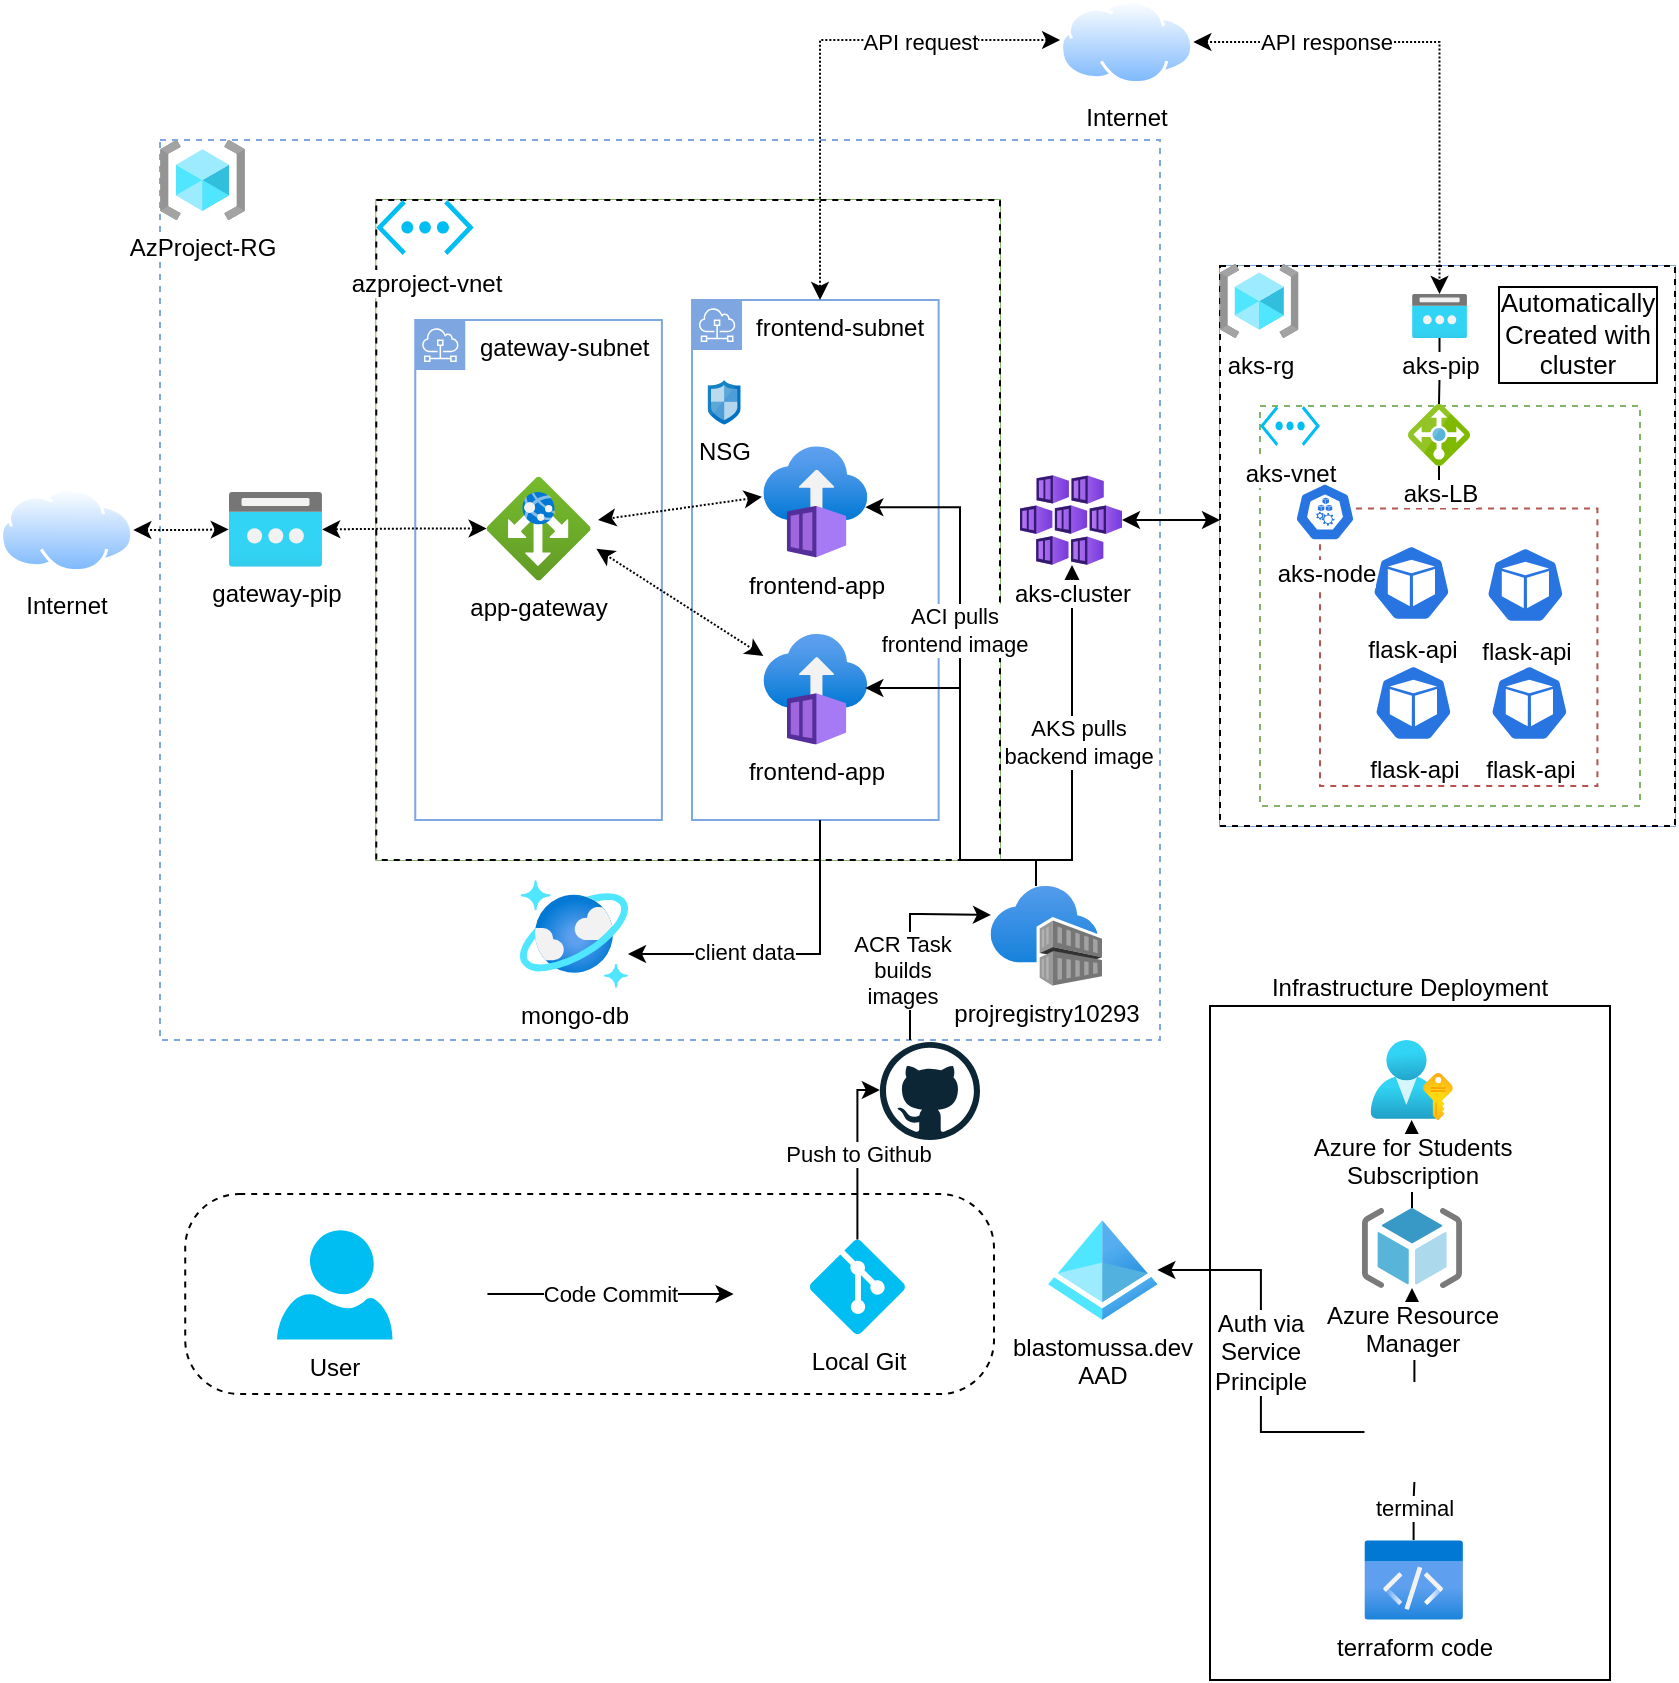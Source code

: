 <mxfile version="20.3.0" type="device"><diagram id="TrvKpgeCQtAi54SfSCL_" name="Page-1"><mxGraphModel dx="1234" dy="794" grid="1" gridSize="10" guides="1" tooltips="1" connect="1" arrows="1" fold="1" page="1" pageScale="1" pageWidth="850" pageHeight="1100" math="0" shadow="0"><root><mxCell id="0"/><mxCell id="1" parent="0"/><mxCell id="jleb6WEQnlm4G8EkcGqq-151" value="Infrastructure Deployment" style="rounded=0;whiteSpace=wrap;html=1;labelBackgroundColor=default;labelBorderColor=none;fontSize=12;labelPosition=center;verticalLabelPosition=top;align=center;verticalAlign=bottom;" parent="1" vertex="1"><mxGeometry x="605" y="583" width="200" height="337" as="geometry"/></mxCell><mxCell id="jleb6WEQnlm4G8EkcGqq-28" value="" style="rounded=0;whiteSpace=wrap;html=1;dashed=1;labelBorderColor=none;strokeColor=#7EA6E0;" parent="1" vertex="1"><mxGeometry x="80" y="150" width="500" height="450" as="geometry"/></mxCell><mxCell id="jleb6WEQnlm4G8EkcGqq-134" style="edgeStyle=orthogonalEdgeStyle;rounded=0;orthogonalLoop=1;jettySize=auto;html=1;entryX=0.004;entryY=0.29;entryDx=0;entryDy=0;entryPerimeter=0;startArrow=none;startFill=0;endArrow=classic;endFill=1;exitX=0.75;exitY=1;exitDx=0;exitDy=0;" parent="1" source="jleb6WEQnlm4G8EkcGqq-28" target="jleb6WEQnlm4G8EkcGqq-1" edge="1"><mxGeometry relative="1" as="geometry"><Array as="points"><mxPoint x="455" y="537"/><mxPoint x="460" y="537"/></Array></mxGeometry></mxCell><mxCell id="jleb6WEQnlm4G8EkcGqq-155" value="ACR Task&lt;br style=&quot;font-size: 11px;&quot;&gt;builds&lt;br style=&quot;font-size: 11px;&quot;&gt;images" style="edgeLabel;html=1;align=center;verticalAlign=middle;resizable=0;points=[];fontSize=11;" parent="jleb6WEQnlm4G8EkcGqq-134" vertex="1" connectable="0"><mxGeometry x="-0.118" y="1" relative="1" as="geometry"><mxPoint x="-3" y="10" as="offset"/></mxGeometry></mxCell><mxCell id="jleb6WEQnlm4G8EkcGqq-8" value="Internet" style="aspect=fixed;perimeter=ellipsePerimeter;html=1;align=center;shadow=0;dashed=0;spacingTop=3;image;image=img/lib/active_directory/internet_cloud.svg;" parent="1" vertex="1"><mxGeometry y="324" width="66.67" height="42" as="geometry"/></mxCell><mxCell id="jleb6WEQnlm4G8EkcGqq-21" value="" style="group" parent="1" vertex="1" connectable="0"><mxGeometry x="92.61" y="677" width="404.39" height="100" as="geometry"/></mxCell><mxCell id="jleb6WEQnlm4G8EkcGqq-24" value="" style="group" parent="jleb6WEQnlm4G8EkcGqq-21" vertex="1" connectable="0"><mxGeometry width="404.39" height="100" as="geometry"/></mxCell><mxCell id="jleb6WEQnlm4G8EkcGqq-125" value="" style="group" parent="jleb6WEQnlm4G8EkcGqq-24" vertex="1" connectable="0"><mxGeometry width="404.39" height="100" as="geometry"/></mxCell><mxCell id="jleb6WEQnlm4G8EkcGqq-17" value="" style="rounded=1;whiteSpace=wrap;html=1;dashed=1;arcSize=27;" parent="jleb6WEQnlm4G8EkcGqq-125" vertex="1"><mxGeometry width="404.39" height="100" as="geometry"/></mxCell><mxCell id="jleb6WEQnlm4G8EkcGqq-20" value="Local Git" style="verticalLabelPosition=bottom;html=1;verticalAlign=top;align=center;strokeColor=none;fillColor=#00BEF2;shape=mxgraph.azure.git_repository;dashed=1;" parent="jleb6WEQnlm4G8EkcGqq-125" vertex="1"><mxGeometry x="312.17" y="22.73" width="47.83" height="47.27" as="geometry"/></mxCell><mxCell id="jleb6WEQnlm4G8EkcGqq-19" value="Code Commit" style="endArrow=classic;html=1;rounded=0;" parent="jleb6WEQnlm4G8EkcGqq-125" edge="1"><mxGeometry width="50" height="50" relative="1" as="geometry"><mxPoint x="151.106" y="50" as="sourcePoint"/><mxPoint x="274.196" y="50.0" as="targetPoint"/></mxGeometry></mxCell><mxCell id="jleb6WEQnlm4G8EkcGqq-18" value="User" style="verticalLabelPosition=bottom;html=1;verticalAlign=top;align=center;strokeColor=none;fillColor=#00BEF2;shape=mxgraph.azure.user;dashed=1;" parent="jleb6WEQnlm4G8EkcGqq-125" vertex="1"><mxGeometry x="45.867" y="18.182" width="57.77" height="54.545" as="geometry"/></mxCell><mxCell id="jleb6WEQnlm4G8EkcGqq-110" value="Push to Github" style="edgeStyle=orthogonalEdgeStyle;rounded=0;orthogonalLoop=1;jettySize=auto;html=1;" parent="1" source="jleb6WEQnlm4G8EkcGqq-20" target="jleb6WEQnlm4G8EkcGqq-7" edge="1"><mxGeometry relative="1" as="geometry"><Array as="points"><mxPoint x="455" y="625"/></Array></mxGeometry></mxCell><mxCell id="jleb6WEQnlm4G8EkcGqq-119" value="Internet" style="aspect=fixed;perimeter=ellipsePerimeter;html=1;align=center;shadow=0;dashed=0;spacingTop=3;image;image=img/lib/active_directory/internet_cloud.svg;" parent="1" vertex="1"><mxGeometry x="530" y="80" width="66.67" height="42" as="geometry"/></mxCell><mxCell id="jleb6WEQnlm4G8EkcGqq-33" value="" style="group;labelBorderColor=none;fillColor=none;strokeColor=#82b366;" parent="1" vertex="1" connectable="0"><mxGeometry x="188.14" y="180" width="311.86" height="330" as="geometry"/></mxCell><mxCell id="jleb6WEQnlm4G8EkcGqq-37" value="" style="group" parent="jleb6WEQnlm4G8EkcGqq-33" vertex="1" connectable="0"><mxGeometry width="311.86" height="330" as="geometry"/></mxCell><mxCell id="jleb6WEQnlm4G8EkcGqq-32" value="" style="rounded=0;whiteSpace=wrap;html=1;dashed=1;labelBackgroundColor=#D4E1F5;labelBorderColor=none;" parent="jleb6WEQnlm4G8EkcGqq-37" vertex="1"><mxGeometry width="311.86" height="330" as="geometry"/></mxCell><mxCell id="jleb6WEQnlm4G8EkcGqq-31" value="gateway-subnet" style="sketch=0;outlineConnect=0;gradientColor=none;html=1;whiteSpace=wrap;fontSize=12;fontStyle=0;shape=mxgraph.aws4.group;grIcon=mxgraph.aws4.group_subnet;strokeColor=#7EA6E0;fillColor=none;verticalAlign=top;align=left;spacingLeft=30;fontColor=#000000;dashed=0;" parent="jleb6WEQnlm4G8EkcGqq-37" vertex="1"><mxGeometry x="19.491" y="60" width="123.311" height="250" as="geometry"/></mxCell><mxCell id="jleb6WEQnlm4G8EkcGqq-5" value="app-gateway" style="aspect=fixed;html=1;points=[];align=center;image;fontSize=12;image=img/lib/azure2/networking/Application_Gateways.svg;" parent="jleb6WEQnlm4G8EkcGqq-37" vertex="1"><mxGeometry x="55.161" y="138.333" width="51.977" height="51.977" as="geometry"/></mxCell><mxCell id="jleb6WEQnlm4G8EkcGqq-11" value="azproject-vnet" style="verticalLabelPosition=bottom;html=1;verticalAlign=top;align=center;strokeColor=none;fillColor=#00BEF2;shape=mxgraph.azure.virtual_network;pointerEvents=1;labelBackgroundColor=default;" parent="jleb6WEQnlm4G8EkcGqq-37" vertex="1"><mxGeometry width="48.728" height="27.5" as="geometry"/></mxCell><mxCell id="jleb6WEQnlm4G8EkcGqq-30" value="frontend-subnet" style="sketch=0;outlineConnect=0;gradientColor=none;html=1;whiteSpace=wrap;fontSize=12;fontStyle=0;shape=mxgraph.aws4.group;grIcon=mxgraph.aws4.group_subnet;strokeColor=#7EA6E0;fillColor=none;verticalAlign=top;align=left;spacingLeft=30;fontColor=#000000;dashed=0;" parent="jleb6WEQnlm4G8EkcGqq-33" vertex="1"><mxGeometry x="157.879" y="50" width="123.311" height="260" as="geometry"/></mxCell><mxCell id="jleb6WEQnlm4G8EkcGqq-3" value="frontend-app" style="aspect=fixed;html=1;points=[];align=center;image;fontSize=12;image=img/lib/azure2/containers/Container_Instances.svg;" parent="jleb6WEQnlm4G8EkcGqq-33" vertex="1"><mxGeometry x="193.543" y="122.923" width="51.977" height="56.037" as="geometry"/></mxCell><mxCell id="jleb6WEQnlm4G8EkcGqq-9" value="NSG" style="sketch=0;aspect=fixed;html=1;points=[];align=center;image;fontSize=12;image=img/lib/mscae/Network_Security_Groups_Classic.svg;" parent="jleb6WEQnlm4G8EkcGqq-33" vertex="1"><mxGeometry x="165.679" y="90.003" width="16.527" height="22.334" as="geometry"/></mxCell><mxCell id="jleb6WEQnlm4G8EkcGqq-2" value="frontend-app" style="aspect=fixed;html=1;points=[];align=center;image;fontSize=12;image=img/lib/azure2/compute/Container_Instances.svg;" parent="jleb6WEQnlm4G8EkcGqq-33" vertex="1"><mxGeometry x="193.542" y="217.003" width="51.977" height="55.225" as="geometry"/></mxCell><mxCell id="jleb6WEQnlm4G8EkcGqq-114" value="" style="endArrow=classic;html=1;rounded=0;exitX=-0.014;exitY=0.455;exitDx=0;exitDy=0;exitPerimeter=0;endFill=1;startArrow=classic;startFill=1;dashed=1;dashPattern=1 1;" parent="jleb6WEQnlm4G8EkcGqq-33" source="jleb6WEQnlm4G8EkcGqq-3" edge="1"><mxGeometry width="50" height="50" relative="1" as="geometry"><mxPoint x="200.101" y="210" as="sourcePoint"/><mxPoint x="110.884" y="160" as="targetPoint"/></mxGeometry></mxCell><mxCell id="jleb6WEQnlm4G8EkcGqq-115" value="" style="endArrow=classic;html=1;rounded=0;entryX=1.056;entryY=0.694;entryDx=0;entryDy=0;entryPerimeter=0;startArrow=classic;startFill=1;endFill=1;dashed=1;dashPattern=1 1;" parent="jleb6WEQnlm4G8EkcGqq-33" source="jleb6WEQnlm4G8EkcGqq-2" target="jleb6WEQnlm4G8EkcGqq-5" edge="1"><mxGeometry width="50" height="50" relative="1" as="geometry"><mxPoint x="199.024" y="190.764" as="sourcePoint"/><mxPoint x="112.826" y="204.677" as="targetPoint"/></mxGeometry></mxCell><mxCell id="jleb6WEQnlm4G8EkcGqq-6" value="mongo-db" style="aspect=fixed;html=1;points=[];align=center;image;fontSize=12;image=img/lib/azure2/databases/Azure_Cosmos_DB.svg;" parent="1" vertex="1"><mxGeometry x="260" y="520" width="54" height="54" as="geometry"/></mxCell><mxCell id="jleb6WEQnlm4G8EkcGqq-14" value="gateway-pip" style="aspect=fixed;html=1;points=[];align=center;image;fontSize=12;image=img/lib/azure2/networking/Public_IP_Addresses.svg;" parent="1" vertex="1"><mxGeometry x="114.389" y="326" width="46.698" height="37.358" as="geometry"/></mxCell><mxCell id="jleb6WEQnlm4G8EkcGqq-112" value="" style="edgeStyle=orthogonalEdgeStyle;rounded=0;orthogonalLoop=1;jettySize=auto;html=1;" parent="1" source="jleb6WEQnlm4G8EkcGqq-30" target="jleb6WEQnlm4G8EkcGqq-6" edge="1"><mxGeometry relative="1" as="geometry"><Array as="points"><mxPoint x="410" y="557"/></Array></mxGeometry></mxCell><mxCell id="jleb6WEQnlm4G8EkcGqq-156" value="client data" style="edgeLabel;html=1;align=center;verticalAlign=middle;resizable=0;points=[];fontSize=11;" parent="jleb6WEQnlm4G8EkcGqq-112" vertex="1" connectable="0"><mxGeometry x="-0.079" y="-1" relative="1" as="geometry"><mxPoint x="-30" as="offset"/></mxGeometry></mxCell><mxCell id="jleb6WEQnlm4G8EkcGqq-136" style="edgeStyle=orthogonalEdgeStyle;rounded=0;orthogonalLoop=1;jettySize=auto;html=1;entryX=0.981;entryY=0.547;entryDx=0;entryDy=0;entryPerimeter=0;startArrow=none;startFill=0;endArrow=classic;endFill=1;" parent="1" source="jleb6WEQnlm4G8EkcGqq-1" target="jleb6WEQnlm4G8EkcGqq-3" edge="1"><mxGeometry relative="1" as="geometry"><Array as="points"><mxPoint x="518" y="510"/><mxPoint x="480" y="510"/><mxPoint x="480" y="334"/></Array></mxGeometry></mxCell><mxCell id="jleb6WEQnlm4G8EkcGqq-167" value="&lt;font color=&quot;#000000&quot; style=&quot;font-size: 11px;&quot;&gt;ACI pulls&lt;br style=&quot;font-size: 11px;&quot;&gt;frontend image&lt;br style=&quot;font-size: 11px;&quot;&gt;&lt;/font&gt;" style="edgeLabel;html=1;align=center;verticalAlign=middle;resizable=0;points=[];fontSize=11;fontColor=#7EA6E0;labelBackgroundColor=default;" parent="jleb6WEQnlm4G8EkcGqq-136" vertex="1" connectable="0"><mxGeometry x="0.376" relative="1" as="geometry"><mxPoint x="-3" y="23" as="offset"/></mxGeometry></mxCell><mxCell id="jleb6WEQnlm4G8EkcGqq-137" style="edgeStyle=orthogonalEdgeStyle;rounded=0;orthogonalLoop=1;jettySize=auto;html=1;startArrow=none;startFill=0;endArrow=classic;endFill=1;" parent="1" source="jleb6WEQnlm4G8EkcGqq-1" target="jleb6WEQnlm4G8EkcGqq-4" edge="1"><mxGeometry relative="1" as="geometry"><mxPoint x="535" y="390" as="targetPoint"/><Array as="points"><mxPoint x="518" y="510"/><mxPoint x="536" y="510"/></Array></mxGeometry></mxCell><mxCell id="jleb6WEQnlm4G8EkcGqq-157" value="AKS pulls&lt;br style=&quot;font-size: 11px;&quot;&gt;backend image" style="edgeLabel;html=1;align=center;verticalAlign=middle;resizable=0;points=[];fontSize=11;" parent="jleb6WEQnlm4G8EkcGqq-137" vertex="1" connectable="0"><mxGeometry x="-0.048" y="-1" relative="1" as="geometry"><mxPoint x="2" y="-5" as="offset"/></mxGeometry></mxCell><mxCell id="jleb6WEQnlm4G8EkcGqq-159" style="edgeStyle=orthogonalEdgeStyle;rounded=0;orthogonalLoop=1;jettySize=auto;html=1;entryX=0.981;entryY=0.488;entryDx=0;entryDy=0;entryPerimeter=0;fontSize=12;startArrow=none;startFill=0;endArrow=classic;endFill=1;" parent="1" target="jleb6WEQnlm4G8EkcGqq-2" edge="1"><mxGeometry relative="1" as="geometry"><mxPoint x="518" y="510" as="sourcePoint"/><Array as="points"><mxPoint x="480" y="510"/><mxPoint x="480" y="424"/></Array></mxGeometry></mxCell><mxCell id="jleb6WEQnlm4G8EkcGqq-1" value="projregistry10293" style="aspect=fixed;html=1;points=[];align=center;image;fontSize=12;image=img/lib/azure2/containers/Container_Registries.svg;" parent="1" vertex="1"><mxGeometry x="495.26" y="523" width="55.74" height="50" as="geometry"/></mxCell><mxCell id="jleb6WEQnlm4G8EkcGqq-128" value="" style="group;labelPosition=center;verticalLabelPosition=bottom;align=center;verticalAlign=top;strokeColor=#7EA6E0;fillColor=default;" parent="1" vertex="1" connectable="0"><mxGeometry x="610" y="213" width="227.51" height="280" as="geometry"/></mxCell><mxCell id="jleb6WEQnlm4G8EkcGqq-55" value="" style="rounded=0;whiteSpace=wrap;html=1;dashed=1;labelBackgroundColor=#D4E1F5;labelBorderColor=none;" parent="jleb6WEQnlm4G8EkcGqq-128" vertex="1"><mxGeometry width="227.51" height="280" as="geometry"/></mxCell><mxCell id="jleb6WEQnlm4G8EkcGqq-113" value="" style="rounded=0;whiteSpace=wrap;html=1;dashed=1;labelBackgroundColor=default;labelBorderColor=none;fillColor=none;strokeColor=#82b366;" parent="jleb6WEQnlm4G8EkcGqq-128" vertex="1"><mxGeometry x="20" y="70" width="190" height="200" as="geometry"/></mxCell><mxCell id="jleb6WEQnlm4G8EkcGqq-61" value="" style="whiteSpace=wrap;html=1;aspect=fixed;dashed=1;labelBackgroundColor=#D4E1F5;labelBorderColor=none;fillColor=none;strokeColor=#b85450;" parent="jleb6WEQnlm4G8EkcGqq-128" vertex="1"><mxGeometry x="50" y="121.29" width="138.71" height="138.71" as="geometry"/></mxCell><mxCell id="jleb6WEQnlm4G8EkcGqq-104" value="flask-api" style="sketch=0;html=1;dashed=0;whitespace=wrap;fillColor=#2875E2;strokeColor=#ffffff;points=[[0.005,0.63,0],[0.1,0.2,0],[0.9,0.2,0],[0.5,0,0],[0.995,0.63,0],[0.72,0.99,0],[0.5,1,0],[0.28,0.99,0]];shape=mxgraph.kubernetes.icon;prIcon=pod;labelBackgroundColor=default;labelBorderColor=none;labelPosition=center;verticalLabelPosition=bottom;align=center;verticalAlign=top;" parent="jleb6WEQnlm4G8EkcGqq-128" vertex="1"><mxGeometry x="133.026" y="140" width="39.325" height="39" as="geometry"/></mxCell><mxCell id="jleb6WEQnlm4G8EkcGqq-105" value="flask-api" style="sketch=0;html=1;dashed=0;whitespace=wrap;fillColor=#2875E2;strokeColor=#ffffff;points=[[0.005,0.63,0],[0.1,0.2,0],[0.9,0.2,0],[0.5,0,0],[0.995,0.63,0],[0.72,0.99,0],[0.5,1,0],[0.28,0.99,0]];shape=mxgraph.kubernetes.icon;prIcon=pod;labelBackgroundColor=default;labelBorderColor=none;labelPosition=center;verticalLabelPosition=bottom;align=center;verticalAlign=top;" parent="jleb6WEQnlm4G8EkcGqq-128" vertex="1"><mxGeometry x="76.039" y="139" width="39.325" height="39" as="geometry"/></mxCell><mxCell id="jleb6WEQnlm4G8EkcGqq-106" value="flask-api" style="sketch=0;html=1;dashed=0;whitespace=wrap;fillColor=#2875E2;strokeColor=#ffffff;points=[[0.005,0.63,0],[0.1,0.2,0],[0.9,0.2,0],[0.5,0,0],[0.995,0.63,0],[0.72,0.99,0],[0.5,1,0],[0.28,0.99,0]];shape=mxgraph.kubernetes.icon;prIcon=pod;labelBackgroundColor=default;labelBorderColor=none;labelPosition=center;verticalLabelPosition=bottom;align=center;verticalAlign=top;" parent="jleb6WEQnlm4G8EkcGqq-128" vertex="1"><mxGeometry x="77.039" y="199" width="39.325" height="39" as="geometry"/></mxCell><mxCell id="jleb6WEQnlm4G8EkcGqq-107" value="flask-api" style="sketch=0;html=1;dashed=0;whitespace=wrap;fillColor=#2875E2;strokeColor=#ffffff;points=[[0.005,0.63,0],[0.1,0.2,0],[0.9,0.2,0],[0.5,0,0],[0.995,0.63,0],[0.72,0.99,0],[0.5,1,0],[0.28,0.99,0]];shape=mxgraph.kubernetes.icon;prIcon=pod;labelBackgroundColor=default;labelBorderColor=none;labelPosition=center;verticalLabelPosition=bottom;align=center;verticalAlign=top;" parent="jleb6WEQnlm4G8EkcGqq-128" vertex="1"><mxGeometry x="135.026" y="199" width="39.325" height="39" as="geometry"/></mxCell><mxCell id="jleb6WEQnlm4G8EkcGqq-165" value="" style="edgeStyle=orthogonalEdgeStyle;rounded=0;orthogonalLoop=1;jettySize=auto;html=1;fontSize=11;startArrow=none;startFill=0;endArrow=none;endFill=0;" parent="jleb6WEQnlm4G8EkcGqq-128" source="jleb6WEQnlm4G8EkcGqq-118" target="jleb6WEQnlm4G8EkcGqq-120" edge="1"><mxGeometry relative="1" as="geometry"/></mxCell><mxCell id="jleb6WEQnlm4G8EkcGqq-118" value="aks-pip" style="aspect=fixed;html=1;points=[];align=center;image;fontSize=12;image=img/lib/azure2/networking/Public_IP_Addresses.svg;dashed=1;labelBackgroundColor=default;labelBorderColor=none;" parent="jleb6WEQnlm4G8EkcGqq-128" vertex="1"><mxGeometry x="96.03" y="14" width="27.5" height="22" as="geometry"/></mxCell><mxCell id="jleb6WEQnlm4G8EkcGqq-12" value="aks-vnet" style="verticalLabelPosition=bottom;html=1;verticalAlign=top;align=center;strokeColor=none;fillColor=#00BEF2;shape=mxgraph.azure.virtual_network;pointerEvents=1;labelBackgroundColor=default;" parent="jleb6WEQnlm4G8EkcGqq-128" vertex="1"><mxGeometry x="20" y="70" width="30" height="20" as="geometry"/></mxCell><mxCell id="jleb6WEQnlm4G8EkcGqq-166" value="" style="edgeStyle=orthogonalEdgeStyle;rounded=0;orthogonalLoop=1;jettySize=auto;html=1;fontSize=11;startArrow=none;startFill=0;endArrow=classic;endFill=1;entryX=0.5;entryY=0;entryDx=0;entryDy=0;" parent="jleb6WEQnlm4G8EkcGqq-128" source="jleb6WEQnlm4G8EkcGqq-120" target="jleb6WEQnlm4G8EkcGqq-61" edge="1"><mxGeometry relative="1" as="geometry"/></mxCell><mxCell id="jleb6WEQnlm4G8EkcGqq-120" value="aks-LB" style="sketch=0;aspect=fixed;html=1;points=[];align=center;image;fontSize=12;image=img/lib/mscae/Load_Balancer_feature.svg;dashed=1;labelBackgroundColor=default;labelBorderColor=none;" parent="jleb6WEQnlm4G8EkcGqq-128" vertex="1"><mxGeometry x="94" y="69" width="31" height="31" as="geometry"/></mxCell><mxCell id="jleb6WEQnlm4G8EkcGqq-140" value="aks-node" style="sketch=0;html=1;dashed=0;whitespace=wrap;fillColor=#2875E2;strokeColor=#ffffff;points=[[0.005,0.63,0],[0.1,0.2,0],[0.9,0.2,0],[0.5,0,0],[0.995,0.63,0],[0.72,0.99,0],[0.5,1,0],[0.28,0.99,0]];shape=mxgraph.kubernetes.icon;prIcon=node;labelBackgroundColor=default;labelBorderColor=none;fontSize=12;labelPosition=center;verticalLabelPosition=bottom;align=center;verticalAlign=top;" parent="jleb6WEQnlm4G8EkcGqq-128" vertex="1"><mxGeometry x="37.5" y="106" width="30" height="34" as="geometry"/></mxCell><mxCell id="jleb6WEQnlm4G8EkcGqq-147" value="aks-rg" style="aspect=fixed;html=1;points=[];align=center;image;fontSize=12;image=img/lib/azure2/general/Resource_Groups.svg;dashed=1;labelBackgroundColor=default;labelBorderColor=none;" parent="jleb6WEQnlm4G8EkcGqq-128" vertex="1"><mxGeometry y="-1" width="39.31" height="37" as="geometry"/></mxCell><mxCell id="jleb6WEQnlm4G8EkcGqq-138" value="Automatically Created with cluster" style="text;html=1;strokeColor=none;fillColor=none;align=center;verticalAlign=middle;whiteSpace=wrap;rounded=0;dashed=1;labelBackgroundColor=default;labelBorderColor=default;fontSize=13;" parent="jleb6WEQnlm4G8EkcGqq-128" vertex="1"><mxGeometry x="156" y="29" width="46.24" height="10" as="geometry"/></mxCell><mxCell id="jleb6WEQnlm4G8EkcGqq-129" value="" style="edgeStyle=orthogonalEdgeStyle;rounded=0;orthogonalLoop=1;jettySize=auto;html=1;startArrow=classic;startFill=1;endArrow=classic;endFill=1;" parent="1" source="jleb6WEQnlm4G8EkcGqq-4" edge="1"><mxGeometry relative="1" as="geometry"><mxPoint x="610" y="340" as="targetPoint"/></mxGeometry></mxCell><mxCell id="jleb6WEQnlm4G8EkcGqq-133" value="" style="edgeStyle=orthogonalEdgeStyle;rounded=0;orthogonalLoop=1;jettySize=auto;html=1;startArrow=classic;startFill=1;endArrow=classic;endFill=1;dashed=1;dashPattern=1 1;" parent="1" source="jleb6WEQnlm4G8EkcGqq-5" target="jleb6WEQnlm4G8EkcGqq-14" edge="1"><mxGeometry relative="1" as="geometry"/></mxCell><mxCell id="jleb6WEQnlm4G8EkcGqq-108" value="" style="edgeStyle=orthogonalEdgeStyle;rounded=0;orthogonalLoop=1;jettySize=auto;html=1;startArrow=classic;startFill=1;dashed=1;dashPattern=1 1;" parent="1" source="jleb6WEQnlm4G8EkcGqq-8" target="jleb6WEQnlm4G8EkcGqq-14" edge="1"><mxGeometry relative="1" as="geometry"/></mxCell><mxCell id="jleb6WEQnlm4G8EkcGqq-123" style="edgeStyle=orthogonalEdgeStyle;rounded=0;orthogonalLoop=1;jettySize=auto;html=1;dashed=1;endArrow=classic;endFill=1;startArrow=classic;startFill=1;dashPattern=1 1;" parent="1" source="jleb6WEQnlm4G8EkcGqq-119" target="jleb6WEQnlm4G8EkcGqq-30" edge="1"><mxGeometry relative="1" as="geometry"><mxPoint x="390" y="110" as="targetPoint"/><Array as="points"><mxPoint x="410" y="100"/></Array></mxGeometry></mxCell><mxCell id="jleb6WEQnlm4G8EkcGqq-163" value="API request" style="edgeLabel;html=1;align=center;verticalAlign=middle;resizable=0;points=[];fontSize=11;" parent="jleb6WEQnlm4G8EkcGqq-123" vertex="1" connectable="0"><mxGeometry x="-0.207" relative="1" as="geometry"><mxPoint x="29" y="1" as="offset"/></mxGeometry></mxCell><mxCell id="jleb6WEQnlm4G8EkcGqq-4" value="aks-cluster" style="aspect=fixed;html=1;points=[];align=center;image;fontSize=12;image=img/lib/azure2/containers/Kubernetes_Services.svg;" parent="1" vertex="1"><mxGeometry x="510" y="317.5" width="51" height="45" as="geometry"/></mxCell><mxCell id="jleb6WEQnlm4G8EkcGqq-7" value="" style="dashed=0;outlineConnect=0;html=1;align=center;labelPosition=center;verticalLabelPosition=bottom;verticalAlign=top;shape=mxgraph.weblogos.github;labelBackgroundColor=default;" parent="1" vertex="1"><mxGeometry x="439.92" y="601" width="50.08" height="49" as="geometry"/></mxCell><mxCell id="jleb6WEQnlm4G8EkcGqq-122" style="edgeStyle=orthogonalEdgeStyle;rounded=0;orthogonalLoop=1;jettySize=auto;html=1;dashed=1;endArrow=classic;endFill=1;startArrow=classic;startFill=1;dashPattern=1 1;" parent="1" source="jleb6WEQnlm4G8EkcGqq-119" target="jleb6WEQnlm4G8EkcGqq-118" edge="1"><mxGeometry relative="1" as="geometry"><mxPoint x="690" y="110" as="targetPoint"/></mxGeometry></mxCell><mxCell id="jleb6WEQnlm4G8EkcGqq-164" value="API response" style="edgeLabel;html=1;align=center;verticalAlign=middle;resizable=0;points=[];fontSize=11;" parent="jleb6WEQnlm4G8EkcGqq-122" vertex="1" connectable="0"><mxGeometry x="-0.206" y="2" relative="1" as="geometry"><mxPoint x="-33" y="2" as="offset"/></mxGeometry></mxCell><mxCell id="jleb6WEQnlm4G8EkcGqq-154" value="" style="edgeStyle=orthogonalEdgeStyle;rounded=0;orthogonalLoop=1;jettySize=auto;html=1;fontSize=12;startArrow=none;startFill=0;endArrow=classic;endFill=1;" parent="1" source="jleb6WEQnlm4G8EkcGqq-161" target="jleb6WEQnlm4G8EkcGqq-145" edge="1"><mxGeometry relative="1" as="geometry"/></mxCell><mxCell id="jleb6WEQnlm4G8EkcGqq-143" value="terraform code" style="aspect=fixed;html=1;points=[];align=center;image;fontSize=12;image=img/lib/azure2/general/Code.svg;dashed=1;labelBackgroundColor=default;labelBorderColor=none;" parent="1" vertex="1"><mxGeometry x="682.23" y="850" width="49.23" height="40" as="geometry"/></mxCell><mxCell id="jleb6WEQnlm4G8EkcGqq-149" value="" style="edgeStyle=orthogonalEdgeStyle;rounded=0;orthogonalLoop=1;jettySize=auto;html=1;fontSize=12;startArrow=none;startFill=0;endArrow=classic;endFill=1;" parent="1" source="jleb6WEQnlm4G8EkcGqq-145" target="jleb6WEQnlm4G8EkcGqq-142" edge="1"><mxGeometry relative="1" as="geometry"/></mxCell><mxCell id="jleb6WEQnlm4G8EkcGqq-145" value="Azure Resource&lt;br&gt;Manager" style="sketch=0;aspect=fixed;html=1;points=[];align=center;image;fontSize=12;image=img/lib/mscae/ResourceGroup.svg;dashed=1;labelBackgroundColor=default;labelBorderColor=none;" parent="1" vertex="1"><mxGeometry x="681" y="684" width="50" height="40" as="geometry"/></mxCell><mxCell id="jleb6WEQnlm4G8EkcGqq-146" value="&lt;meta charset=&quot;utf-8&quot;&gt;&lt;span style=&quot;color: rgb(0, 0, 0); font-family: Helvetica; font-size: 12px; font-style: normal; font-variant-ligatures: normal; font-variant-caps: normal; letter-spacing: normal; orphans: 2; text-align: center; text-indent: 0px; text-transform: none; widows: 2; word-spacing: 0px; -webkit-text-stroke-width: 0px; background-color: rgb(255, 255, 255); text-decoration-thickness: initial; text-decoration-style: initial; text-decoration-color: initial; float: none; display: inline !important;&quot;&gt;AzProject-RG&lt;/span&gt;" style="aspect=fixed;html=1;points=[];align=center;image;fontSize=12;image=img/lib/azure2/general/Resource_Groups.svg;dashed=1;labelBackgroundColor=default;labelBorderColor=none;fontStyle=0" parent="1" vertex="1"><mxGeometry x="80" y="150" width="42.5" height="40" as="geometry"/></mxCell><mxCell id="jleb6WEQnlm4G8EkcGqq-142" value="Azure for Students&lt;br&gt;Subscription" style="aspect=fixed;html=1;points=[];align=center;image;fontSize=12;image=img/lib/azure2/azure_stack/User_Subscriptions.svg;dashed=1;labelBackgroundColor=default;labelBorderColor=none;" parent="1" vertex="1"><mxGeometry x="685.24" y="600" width="41.22" height="40" as="geometry"/></mxCell><mxCell id="jleb6WEQnlm4G8EkcGqq-153" value="Auth via&lt;br&gt;Service&lt;br&gt;Principle" style="edgeStyle=orthogonalEdgeStyle;rounded=0;orthogonalLoop=1;jettySize=auto;html=1;fontSize=12;startArrow=classic;startFill=1;endArrow=none;endFill=0;entryX=0;entryY=0.5;entryDx=0;entryDy=0;" parent="1" source="jleb6WEQnlm4G8EkcGqq-152" target="jleb6WEQnlm4G8EkcGqq-161" edge="1"><mxGeometry relative="1" as="geometry"/></mxCell><mxCell id="jleb6WEQnlm4G8EkcGqq-152" value="blastomussa.dev&lt;br&gt;AAD" style="aspect=fixed;html=1;points=[];align=center;image;fontSize=12;image=img/lib/azure2/identity/Azure_Active_Directory.svg;labelBackgroundColor=default;labelBorderColor=none;" parent="1" vertex="1"><mxGeometry x="524" y="690" width="54.69" height="50" as="geometry"/></mxCell><mxCell id="jleb6WEQnlm4G8EkcGqq-162" value="" style="edgeStyle=orthogonalEdgeStyle;rounded=0;orthogonalLoop=1;jettySize=auto;html=1;fontSize=12;startArrow=none;startFill=0;endArrow=none;endFill=1;" parent="1" source="jleb6WEQnlm4G8EkcGqq-143" target="jleb6WEQnlm4G8EkcGqq-161" edge="1"><mxGeometry relative="1" as="geometry"><mxPoint x="704.923" y="840" as="sourcePoint"/><mxPoint x="705" y="742" as="targetPoint"/></mxGeometry></mxCell><mxCell id="jleb6WEQnlm4G8EkcGqq-161" value="terminal" style="shape=image;html=1;verticalAlign=top;verticalLabelPosition=bottom;labelBackgroundColor=#ffffff;imageAspect=0;aspect=fixed;image=https://cdn4.iconfinder.com/data/icons/icocentre-free-icons/170/f-command_256-128.png;labelBorderColor=none;fontSize=11;" parent="1" vertex="1"><mxGeometry x="682.24" y="771" width="50" height="50" as="geometry"/></mxCell></root></mxGraphModel></diagram></mxfile>